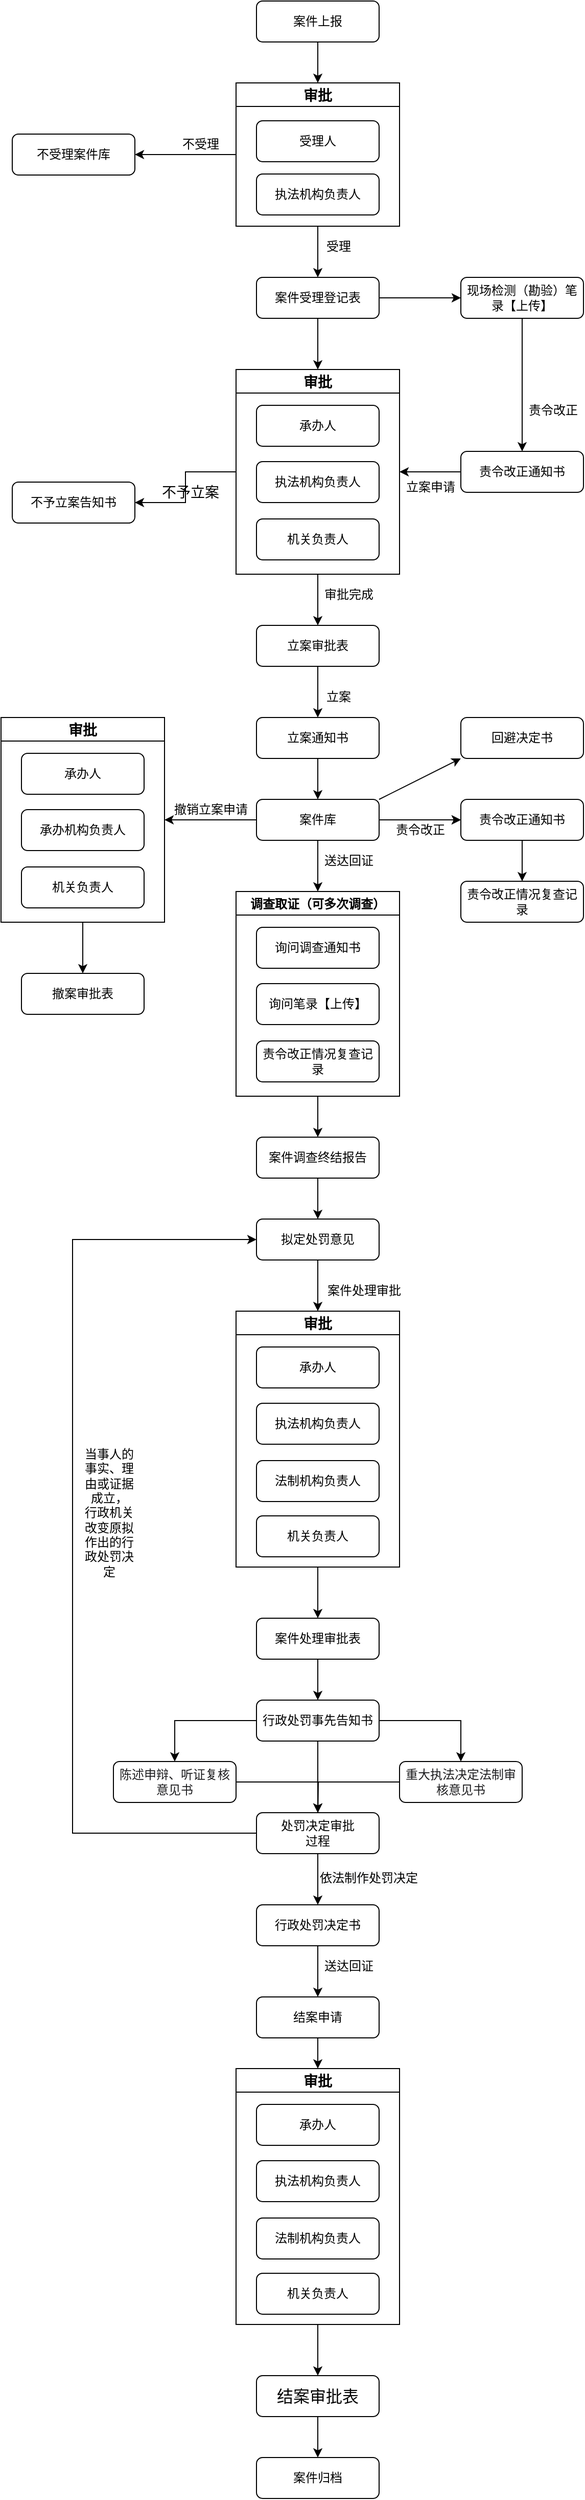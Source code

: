 <mxfile version="20.0.1" type="github">
  <diagram id="AYT4Q2zciEqor3gPtoe8" name="第 1 页">
    <mxGraphModel dx="595" dy="762" grid="1" gridSize="10" guides="1" tooltips="1" connect="1" arrows="1" fold="1" page="1" pageScale="1" pageWidth="827" pageHeight="1169" math="0" shadow="0">
      <root>
        <mxCell id="0" />
        <mxCell id="1" parent="0" />
        <mxCell id="3ToZKMEG0U51xlBFQ3Zl-1" style="edgeStyle=orthogonalEdgeStyle;rounded=0;orthogonalLoop=1;jettySize=auto;html=1;exitX=0.5;exitY=1;exitDx=0;exitDy=0;entryX=0.5;entryY=0;entryDx=0;entryDy=0;fontSize=14;" edge="1" parent="1" source="3ToZKMEG0U51xlBFQ3Zl-2" target="3ToZKMEG0U51xlBFQ3Zl-14">
          <mxGeometry relative="1" as="geometry" />
        </mxCell>
        <mxCell id="3ToZKMEG0U51xlBFQ3Zl-2" value="案件上报" style="rounded=1;whiteSpace=wrap;html=1;fontSize=12;glass=0;strokeWidth=1;shadow=0;" vertex="1" parent="1">
          <mxGeometry x="1250" y="120" width="120" height="40" as="geometry" />
        </mxCell>
        <mxCell id="3ToZKMEG0U51xlBFQ3Zl-3" value="" style="edgeStyle=orthogonalEdgeStyle;rounded=0;orthogonalLoop=1;jettySize=auto;html=1;fontFamily=Helvetica;fontSize=12;fontColor=default;" edge="1" parent="1" source="3ToZKMEG0U51xlBFQ3Zl-5" target="3ToZKMEG0U51xlBFQ3Zl-52">
          <mxGeometry relative="1" as="geometry" />
        </mxCell>
        <mxCell id="3ToZKMEG0U51xlBFQ3Zl-4" style="edgeStyle=orthogonalEdgeStyle;rounded=0;orthogonalLoop=1;jettySize=auto;html=1;entryX=0.5;entryY=0;entryDx=0;entryDy=0;fontFamily=Helvetica;fontSize=12;fontColor=default;" edge="1" parent="1" source="3ToZKMEG0U51xlBFQ3Zl-5" target="3ToZKMEG0U51xlBFQ3Zl-22">
          <mxGeometry relative="1" as="geometry" />
        </mxCell>
        <mxCell id="3ToZKMEG0U51xlBFQ3Zl-5" value="案件受理登记表" style="rounded=1;whiteSpace=wrap;html=1;fontSize=12;glass=0;strokeWidth=1;shadow=0;" vertex="1" parent="1">
          <mxGeometry x="1250" y="390" width="120" height="40" as="geometry" />
        </mxCell>
        <mxCell id="3ToZKMEG0U51xlBFQ3Zl-6" value="" style="edgeStyle=orthogonalEdgeStyle;rounded=0;orthogonalLoop=1;jettySize=auto;html=1;fontSize=14;" edge="1" parent="1" source="3ToZKMEG0U51xlBFQ3Zl-7" target="3ToZKMEG0U51xlBFQ3Zl-9">
          <mxGeometry relative="1" as="geometry" />
        </mxCell>
        <mxCell id="3ToZKMEG0U51xlBFQ3Zl-7" value="立案审批表" style="rounded=1;whiteSpace=wrap;html=1;fontSize=12;glass=0;strokeWidth=1;shadow=0;" vertex="1" parent="1">
          <mxGeometry x="1250" y="730" width="120" height="40" as="geometry" />
        </mxCell>
        <mxCell id="3ToZKMEG0U51xlBFQ3Zl-8" value="" style="edgeStyle=orthogonalEdgeStyle;rounded=0;orthogonalLoop=1;jettySize=auto;html=1;fontFamily=Helvetica;fontSize=12;fontColor=default;" edge="1" parent="1" source="3ToZKMEG0U51xlBFQ3Zl-9" target="3ToZKMEG0U51xlBFQ3Zl-33">
          <mxGeometry relative="1" as="geometry" />
        </mxCell>
        <mxCell id="3ToZKMEG0U51xlBFQ3Zl-9" value="立案通知书" style="rounded=1;whiteSpace=wrap;html=1;fontSize=12;glass=0;strokeWidth=1;shadow=0;" vertex="1" parent="1">
          <mxGeometry x="1250" y="820" width="120" height="40" as="geometry" />
        </mxCell>
        <mxCell id="3ToZKMEG0U51xlBFQ3Zl-10" value="不予立案告知书" style="rounded=1;whiteSpace=wrap;html=1;fontSize=12;glass=0;strokeWidth=1;shadow=0;" vertex="1" parent="1">
          <mxGeometry x="1011" y="590" width="120" height="40" as="geometry" />
        </mxCell>
        <mxCell id="3ToZKMEG0U51xlBFQ3Zl-11" value="不予立案" style="text;html=1;align=center;verticalAlign=middle;resizable=0;points=[];autosize=1;strokeColor=none;fillColor=none;fontSize=14;" vertex="1" parent="1">
          <mxGeometry x="1150" y="590" width="70" height="20" as="geometry" />
        </mxCell>
        <mxCell id="3ToZKMEG0U51xlBFQ3Zl-12" value="" style="edgeStyle=orthogonalEdgeStyle;rounded=0;orthogonalLoop=1;jettySize=auto;html=1;fontFamily=Helvetica;fontSize=12;fontColor=default;entryX=1;entryY=0.5;entryDx=0;entryDy=0;" edge="1" parent="1" source="3ToZKMEG0U51xlBFQ3Zl-14" target="3ToZKMEG0U51xlBFQ3Zl-18">
          <mxGeometry relative="1" as="geometry">
            <mxPoint x="1090" y="320" as="targetPoint" />
          </mxGeometry>
        </mxCell>
        <mxCell id="3ToZKMEG0U51xlBFQ3Zl-13" style="edgeStyle=orthogonalEdgeStyle;rounded=0;orthogonalLoop=1;jettySize=auto;html=1;exitX=0.5;exitY=1;exitDx=0;exitDy=0;fontFamily=Helvetica;fontSize=12;fontColor=default;" edge="1" parent="1" source="3ToZKMEG0U51xlBFQ3Zl-14" target="3ToZKMEG0U51xlBFQ3Zl-5">
          <mxGeometry relative="1" as="geometry" />
        </mxCell>
        <mxCell id="3ToZKMEG0U51xlBFQ3Zl-14" value="审批" style="swimlane;fontSize=14;" vertex="1" parent="1">
          <mxGeometry x="1230" y="200" width="160" height="140" as="geometry" />
        </mxCell>
        <mxCell id="3ToZKMEG0U51xlBFQ3Zl-15" value="受理人" style="rounded=1;whiteSpace=wrap;html=1;fontSize=12;glass=0;strokeWidth=1;shadow=0;" vertex="1" parent="3ToZKMEG0U51xlBFQ3Zl-14">
          <mxGeometry x="20" y="37" width="120" height="40" as="geometry" />
        </mxCell>
        <mxCell id="3ToZKMEG0U51xlBFQ3Zl-16" value="执法机构负责人" style="rounded=1;whiteSpace=wrap;html=1;fontSize=12;glass=0;strokeWidth=1;shadow=0;" vertex="1" parent="3ToZKMEG0U51xlBFQ3Zl-14">
          <mxGeometry x="20" y="89" width="120" height="40" as="geometry" />
        </mxCell>
        <mxCell id="3ToZKMEG0U51xlBFQ3Zl-17" value="不受理" style="text;html=1;align=center;verticalAlign=middle;resizable=0;points=[];autosize=1;strokeColor=none;fillColor=none;fontSize=12;fontFamily=Helvetica;fontColor=default;" vertex="1" parent="1">
          <mxGeometry x="1170" y="250" width="50" height="20" as="geometry" />
        </mxCell>
        <mxCell id="3ToZKMEG0U51xlBFQ3Zl-18" value="不受理案件库" style="rounded=1;whiteSpace=wrap;html=1;fontSize=12;glass=0;strokeWidth=1;shadow=0;" vertex="1" parent="1">
          <mxGeometry x="1011" y="250" width="120" height="40" as="geometry" />
        </mxCell>
        <mxCell id="3ToZKMEG0U51xlBFQ3Zl-19" value="受理" style="text;html=1;align=center;verticalAlign=middle;resizable=0;points=[];autosize=1;strokeColor=none;fillColor=none;fontSize=12;fontFamily=Helvetica;fontColor=default;" vertex="1" parent="1">
          <mxGeometry x="1310" y="350" width="40" height="20" as="geometry" />
        </mxCell>
        <mxCell id="3ToZKMEG0U51xlBFQ3Zl-20" style="edgeStyle=orthogonalEdgeStyle;rounded=0;orthogonalLoop=1;jettySize=auto;html=1;exitX=0.5;exitY=1;exitDx=0;exitDy=0;fontFamily=Helvetica;fontSize=12;fontColor=default;" edge="1" parent="1" source="3ToZKMEG0U51xlBFQ3Zl-22" target="3ToZKMEG0U51xlBFQ3Zl-7">
          <mxGeometry relative="1" as="geometry" />
        </mxCell>
        <mxCell id="3ToZKMEG0U51xlBFQ3Zl-21" style="edgeStyle=orthogonalEdgeStyle;rounded=0;orthogonalLoop=1;jettySize=auto;html=1;exitX=0;exitY=0.5;exitDx=0;exitDy=0;fontFamily=Helvetica;fontSize=12;fontColor=default;" edge="1" parent="1" source="3ToZKMEG0U51xlBFQ3Zl-22" target="3ToZKMEG0U51xlBFQ3Zl-10">
          <mxGeometry relative="1" as="geometry" />
        </mxCell>
        <mxCell id="3ToZKMEG0U51xlBFQ3Zl-22" value="审批" style="swimlane;fontSize=14;" vertex="1" parent="1">
          <mxGeometry x="1230" y="480" width="160" height="200" as="geometry" />
        </mxCell>
        <mxCell id="3ToZKMEG0U51xlBFQ3Zl-23" value="承办人" style="rounded=1;whiteSpace=wrap;html=1;fontSize=12;glass=0;strokeWidth=1;shadow=0;" vertex="1" parent="3ToZKMEG0U51xlBFQ3Zl-22">
          <mxGeometry x="20" y="35" width="120" height="40" as="geometry" />
        </mxCell>
        <mxCell id="3ToZKMEG0U51xlBFQ3Zl-24" value="执法机构负责人" style="rounded=1;whiteSpace=wrap;html=1;fontSize=12;glass=0;strokeWidth=1;shadow=0;" vertex="1" parent="3ToZKMEG0U51xlBFQ3Zl-22">
          <mxGeometry x="20" y="90" width="120" height="40" as="geometry" />
        </mxCell>
        <mxCell id="3ToZKMEG0U51xlBFQ3Zl-25" value="机关负责人" style="rounded=1;whiteSpace=wrap;html=1;fontSize=12;glass=0;strokeWidth=1;shadow=0;" vertex="1" parent="3ToZKMEG0U51xlBFQ3Zl-22">
          <mxGeometry x="20" y="146" width="120" height="40" as="geometry" />
        </mxCell>
        <mxCell id="3ToZKMEG0U51xlBFQ3Zl-26" value="立案申请" style="text;html=1;align=center;verticalAlign=middle;resizable=0;points=[];autosize=1;strokeColor=none;fillColor=none;fontSize=12;fontFamily=Helvetica;fontColor=default;" vertex="1" parent="1">
          <mxGeometry x="1390" y="585" width="60" height="20" as="geometry" />
        </mxCell>
        <mxCell id="3ToZKMEG0U51xlBFQ3Zl-27" value="立案" style="text;html=1;align=center;verticalAlign=middle;resizable=0;points=[];autosize=1;strokeColor=none;fillColor=none;fontSize=12;fontFamily=Helvetica;fontColor=default;" vertex="1" parent="1">
          <mxGeometry x="1310" y="790" width="40" height="20" as="geometry" />
        </mxCell>
        <mxCell id="3ToZKMEG0U51xlBFQ3Zl-28" value="" style="edgeStyle=orthogonalEdgeStyle;rounded=0;orthogonalLoop=1;jettySize=auto;html=1;fontFamily=Helvetica;fontSize=12;fontColor=default;entryX=0.5;entryY=0;entryDx=0;entryDy=0;" edge="1" parent="1" source="3ToZKMEG0U51xlBFQ3Zl-33" target="3ToZKMEG0U51xlBFQ3Zl-42">
          <mxGeometry relative="1" as="geometry">
            <mxPoint x="1310" y="1100" as="targetPoint" />
          </mxGeometry>
        </mxCell>
        <mxCell id="3ToZKMEG0U51xlBFQ3Zl-30" value="" style="edgeStyle=orthogonalEdgeStyle;rounded=0;orthogonalLoop=1;jettySize=auto;html=1;fontFamily=Helvetica;fontSize=12;fontColor=default;" edge="1" parent="1" source="3ToZKMEG0U51xlBFQ3Zl-33" target="3ToZKMEG0U51xlBFQ3Zl-47">
          <mxGeometry relative="1" as="geometry" />
        </mxCell>
        <mxCell id="3ToZKMEG0U51xlBFQ3Zl-31" value="" style="edgeStyle=orthogonalEdgeStyle;rounded=0;orthogonalLoop=1;jettySize=auto;html=1;fontFamily=Helvetica;fontSize=12;fontColor=default;" edge="1" parent="1" source="3ToZKMEG0U51xlBFQ3Zl-33" target="3ToZKMEG0U51xlBFQ3Zl-47">
          <mxGeometry relative="1" as="geometry" />
        </mxCell>
        <mxCell id="3ToZKMEG0U51xlBFQ3Zl-32" style="rounded=0;orthogonalLoop=1;jettySize=auto;html=1;exitX=1;exitY=0;exitDx=0;exitDy=0;entryX=0;entryY=1;entryDx=0;entryDy=0;fontFamily=Helvetica;fontSize=12;fontColor=default;" edge="1" parent="1" source="3ToZKMEG0U51xlBFQ3Zl-33" target="3ToZKMEG0U51xlBFQ3Zl-49">
          <mxGeometry relative="1" as="geometry" />
        </mxCell>
        <mxCell id="3ToZKMEG0U51xlBFQ3Zl-99" style="edgeStyle=orthogonalEdgeStyle;rounded=0;orthogonalLoop=1;jettySize=auto;html=1;entryX=1;entryY=0.5;entryDx=0;entryDy=0;" edge="1" parent="1" source="3ToZKMEG0U51xlBFQ3Zl-33" target="3ToZKMEG0U51xlBFQ3Zl-36">
          <mxGeometry relative="1" as="geometry" />
        </mxCell>
        <mxCell id="3ToZKMEG0U51xlBFQ3Zl-33" value="案件库" style="rounded=1;whiteSpace=wrap;html=1;fontSize=12;glass=0;strokeWidth=1;shadow=0;" vertex="1" parent="1">
          <mxGeometry x="1250" y="900" width="120" height="40" as="geometry" />
        </mxCell>
        <mxCell id="3ToZKMEG0U51xlBFQ3Zl-34" value="撤案审批表" style="rounded=1;whiteSpace=wrap;html=1;fontSize=12;glass=0;strokeWidth=1;shadow=0;" vertex="1" parent="1">
          <mxGeometry x="1020" y="1070" width="120" height="40" as="geometry" />
        </mxCell>
        <mxCell id="3ToZKMEG0U51xlBFQ3Zl-35" style="edgeStyle=orthogonalEdgeStyle;rounded=0;orthogonalLoop=1;jettySize=auto;html=1;fontFamily=Helvetica;fontSize=12;fontColor=default;" edge="1" parent="1" source="3ToZKMEG0U51xlBFQ3Zl-36" target="3ToZKMEG0U51xlBFQ3Zl-34">
          <mxGeometry relative="1" as="geometry" />
        </mxCell>
        <mxCell id="3ToZKMEG0U51xlBFQ3Zl-36" value="审批" style="swimlane;fontSize=14;" vertex="1" parent="1">
          <mxGeometry x="1000" y="820" width="160" height="200" as="geometry" />
        </mxCell>
        <mxCell id="3ToZKMEG0U51xlBFQ3Zl-37" value="承办人" style="rounded=1;whiteSpace=wrap;html=1;fontSize=12;glass=0;strokeWidth=1;shadow=0;" vertex="1" parent="3ToZKMEG0U51xlBFQ3Zl-36">
          <mxGeometry x="20" y="35" width="120" height="40" as="geometry" />
        </mxCell>
        <mxCell id="3ToZKMEG0U51xlBFQ3Zl-38" value="承办机构负责人" style="rounded=1;whiteSpace=wrap;html=1;fontSize=12;glass=0;strokeWidth=1;shadow=0;" vertex="1" parent="3ToZKMEG0U51xlBFQ3Zl-36">
          <mxGeometry x="20" y="90" width="120" height="40" as="geometry" />
        </mxCell>
        <mxCell id="3ToZKMEG0U51xlBFQ3Zl-39" value="机关负责人" style="rounded=1;whiteSpace=wrap;html=1;fontSize=12;glass=0;strokeWidth=1;shadow=0;" vertex="1" parent="3ToZKMEG0U51xlBFQ3Zl-36">
          <mxGeometry x="20" y="146" width="120" height="40" as="geometry" />
        </mxCell>
        <mxCell id="3ToZKMEG0U51xlBFQ3Zl-40" value="撤销立案申请" style="text;html=1;align=center;verticalAlign=middle;resizable=0;points=[];autosize=1;strokeColor=none;fillColor=none;fontSize=12;fontFamily=Helvetica;fontColor=default;" vertex="1" parent="1">
          <mxGeometry x="1160" y="900" width="90" height="20" as="geometry" />
        </mxCell>
        <mxCell id="3ToZKMEG0U51xlBFQ3Zl-41" style="edgeStyle=orthogonalEdgeStyle;rounded=0;orthogonalLoop=1;jettySize=auto;html=1;fontFamily=Helvetica;fontSize=12;fontColor=default;" edge="1" parent="1" source="3ToZKMEG0U51xlBFQ3Zl-42" target="3ToZKMEG0U51xlBFQ3Zl-59">
          <mxGeometry relative="1" as="geometry" />
        </mxCell>
        <mxCell id="3ToZKMEG0U51xlBFQ3Zl-42" value="调查取证（可多次调查）" style="swimlane;fontSize=12;" vertex="1" parent="1">
          <mxGeometry x="1230" y="990" width="160" height="200" as="geometry" />
        </mxCell>
        <mxCell id="3ToZKMEG0U51xlBFQ3Zl-43" value="询问调查通知书" style="rounded=1;whiteSpace=wrap;html=1;fontSize=12;glass=0;strokeWidth=1;shadow=0;" vertex="1" parent="3ToZKMEG0U51xlBFQ3Zl-42">
          <mxGeometry x="20" y="35" width="120" height="40" as="geometry" />
        </mxCell>
        <mxCell id="3ToZKMEG0U51xlBFQ3Zl-44" value="询问笔录【上传】" style="rounded=1;whiteSpace=wrap;html=1;fontSize=12;glass=0;strokeWidth=1;shadow=0;" vertex="1" parent="3ToZKMEG0U51xlBFQ3Zl-42">
          <mxGeometry x="20" y="90" width="120" height="40" as="geometry" />
        </mxCell>
        <mxCell id="3ToZKMEG0U51xlBFQ3Zl-45" value="责令改正情况复查记录" style="rounded=1;whiteSpace=wrap;html=1;fontSize=12;glass=0;strokeWidth=1;shadow=0;" vertex="1" parent="3ToZKMEG0U51xlBFQ3Zl-42">
          <mxGeometry x="20" y="146" width="120" height="40" as="geometry" />
        </mxCell>
        <mxCell id="3ToZKMEG0U51xlBFQ3Zl-46" value="" style="edgeStyle=orthogonalEdgeStyle;rounded=0;orthogonalLoop=1;jettySize=auto;html=1;fontFamily=Helvetica;fontSize=12;fontColor=default;" edge="1" parent="1" source="3ToZKMEG0U51xlBFQ3Zl-47" target="3ToZKMEG0U51xlBFQ3Zl-48">
          <mxGeometry relative="1" as="geometry" />
        </mxCell>
        <mxCell id="3ToZKMEG0U51xlBFQ3Zl-47" value="责令改正通知书" style="rounded=1;whiteSpace=wrap;html=1;fontSize=12;glass=0;strokeWidth=1;shadow=0;" vertex="1" parent="1">
          <mxGeometry x="1450" y="900" width="120" height="40" as="geometry" />
        </mxCell>
        <mxCell id="3ToZKMEG0U51xlBFQ3Zl-48" value="责令改正情况复查记录" style="rounded=1;whiteSpace=wrap;html=1;fontSize=12;glass=0;strokeWidth=1;shadow=0;" vertex="1" parent="1">
          <mxGeometry x="1450" y="980" width="120" height="40" as="geometry" />
        </mxCell>
        <mxCell id="3ToZKMEG0U51xlBFQ3Zl-49" value="回避决定书" style="rounded=1;whiteSpace=wrap;html=1;fontSize=12;glass=0;strokeWidth=1;shadow=0;" vertex="1" parent="1">
          <mxGeometry x="1450" y="820" width="120" height="40" as="geometry" />
        </mxCell>
        <mxCell id="3ToZKMEG0U51xlBFQ3Zl-50" value="责令改正" style="text;html=1;align=center;verticalAlign=middle;resizable=0;points=[];autosize=1;strokeColor=none;fillColor=none;fontSize=12;fontFamily=Helvetica;fontColor=default;" vertex="1" parent="1">
          <mxGeometry x="1380" y="920" width="60" height="20" as="geometry" />
        </mxCell>
        <mxCell id="3ToZKMEG0U51xlBFQ3Zl-51" style="edgeStyle=orthogonalEdgeStyle;rounded=0;orthogonalLoop=1;jettySize=auto;html=1;entryX=0.5;entryY=0;entryDx=0;entryDy=0;fontFamily=Helvetica;fontSize=12;fontColor=default;" edge="1" parent="1" source="3ToZKMEG0U51xlBFQ3Zl-52" target="3ToZKMEG0U51xlBFQ3Zl-54">
          <mxGeometry relative="1" as="geometry" />
        </mxCell>
        <mxCell id="3ToZKMEG0U51xlBFQ3Zl-52" value="现场检测（勘验）笔录【上传】" style="rounded=1;whiteSpace=wrap;html=1;fontSize=12;glass=0;strokeWidth=1;shadow=0;" vertex="1" parent="1">
          <mxGeometry x="1450" y="390" width="120" height="40" as="geometry" />
        </mxCell>
        <mxCell id="3ToZKMEG0U51xlBFQ3Zl-53" style="edgeStyle=orthogonalEdgeStyle;rounded=0;orthogonalLoop=1;jettySize=auto;html=1;entryX=1;entryY=0.5;entryDx=0;entryDy=0;fontFamily=Helvetica;fontSize=12;fontColor=default;" edge="1" parent="1" source="3ToZKMEG0U51xlBFQ3Zl-54" target="3ToZKMEG0U51xlBFQ3Zl-22">
          <mxGeometry relative="1" as="geometry" />
        </mxCell>
        <mxCell id="3ToZKMEG0U51xlBFQ3Zl-54" value="责令改正通知书" style="rounded=1;whiteSpace=wrap;html=1;fontSize=12;glass=0;strokeWidth=1;shadow=0;" vertex="1" parent="1">
          <mxGeometry x="1450" y="560" width="120" height="40" as="geometry" />
        </mxCell>
        <mxCell id="3ToZKMEG0U51xlBFQ3Zl-55" value="责令改正" style="text;html=1;align=center;verticalAlign=middle;resizable=0;points=[];autosize=1;strokeColor=none;fillColor=none;fontSize=12;fontFamily=Helvetica;fontColor=default;" vertex="1" parent="1">
          <mxGeometry x="1510" y="510" width="60" height="20" as="geometry" />
        </mxCell>
        <mxCell id="3ToZKMEG0U51xlBFQ3Zl-56" value="审批完成" style="text;html=1;align=center;verticalAlign=middle;resizable=0;points=[];autosize=1;strokeColor=none;fillColor=none;fontSize=12;fontFamily=Helvetica;fontColor=default;" vertex="1" parent="1">
          <mxGeometry x="1310" y="690" width="60" height="20" as="geometry" />
        </mxCell>
        <mxCell id="3ToZKMEG0U51xlBFQ3Zl-57" value="送达回证" style="text;html=1;align=center;verticalAlign=middle;resizable=0;points=[];autosize=1;strokeColor=none;fillColor=none;fontSize=12;fontFamily=Helvetica;fontColor=default;" vertex="1" parent="1">
          <mxGeometry x="1310" y="950" width="60" height="20" as="geometry" />
        </mxCell>
        <mxCell id="3ToZKMEG0U51xlBFQ3Zl-58" value="" style="edgeStyle=orthogonalEdgeStyle;rounded=0;orthogonalLoop=1;jettySize=auto;html=1;fontFamily=Helvetica;fontSize=12;fontColor=default;" edge="1" parent="1" source="3ToZKMEG0U51xlBFQ3Zl-59" target="3ToZKMEG0U51xlBFQ3Zl-61">
          <mxGeometry relative="1" as="geometry" />
        </mxCell>
        <mxCell id="3ToZKMEG0U51xlBFQ3Zl-59" value="案件调查终结报告" style="rounded=1;whiteSpace=wrap;html=1;fontSize=12;glass=0;strokeWidth=1;shadow=0;" vertex="1" parent="1">
          <mxGeometry x="1250" y="1230" width="120" height="40" as="geometry" />
        </mxCell>
        <mxCell id="3ToZKMEG0U51xlBFQ3Zl-60" value="" style="edgeStyle=orthogonalEdgeStyle;rounded=0;orthogonalLoop=1;jettySize=auto;html=1;fontFamily=Helvetica;fontSize=12;fontColor=default;entryX=0.5;entryY=0;entryDx=0;entryDy=0;" edge="1" parent="1" source="3ToZKMEG0U51xlBFQ3Zl-61" target="3ToZKMEG0U51xlBFQ3Zl-63">
          <mxGeometry relative="1" as="geometry">
            <mxPoint x="1310" y="1590" as="targetPoint" />
          </mxGeometry>
        </mxCell>
        <mxCell id="3ToZKMEG0U51xlBFQ3Zl-61" value="拟定处罚意见" style="rounded=1;whiteSpace=wrap;html=1;fontSize=12;glass=0;strokeWidth=1;shadow=0;" vertex="1" parent="1">
          <mxGeometry x="1250" y="1310" width="120" height="40" as="geometry" />
        </mxCell>
        <mxCell id="3ToZKMEG0U51xlBFQ3Zl-101" style="edgeStyle=orthogonalEdgeStyle;rounded=0;orthogonalLoop=1;jettySize=auto;html=1;entryX=0.5;entryY=0;entryDx=0;entryDy=0;" edge="1" parent="1" source="3ToZKMEG0U51xlBFQ3Zl-63" target="3ToZKMEG0U51xlBFQ3Zl-70">
          <mxGeometry relative="1" as="geometry" />
        </mxCell>
        <mxCell id="3ToZKMEG0U51xlBFQ3Zl-63" value="审批" style="swimlane;fontSize=14;" vertex="1" parent="1">
          <mxGeometry x="1230" y="1400" width="160" height="250" as="geometry" />
        </mxCell>
        <mxCell id="3ToZKMEG0U51xlBFQ3Zl-64" value="承办人" style="rounded=1;whiteSpace=wrap;html=1;fontSize=12;glass=0;strokeWidth=1;shadow=0;" vertex="1" parent="3ToZKMEG0U51xlBFQ3Zl-63">
          <mxGeometry x="20" y="35" width="120" height="40" as="geometry" />
        </mxCell>
        <mxCell id="3ToZKMEG0U51xlBFQ3Zl-65" value="执法机构负责人" style="rounded=1;whiteSpace=wrap;html=1;fontSize=12;glass=0;strokeWidth=1;shadow=0;" vertex="1" parent="3ToZKMEG0U51xlBFQ3Zl-63">
          <mxGeometry x="20" y="90" width="120" height="40" as="geometry" />
        </mxCell>
        <mxCell id="3ToZKMEG0U51xlBFQ3Zl-66" value="法制机构负责人" style="rounded=1;whiteSpace=wrap;html=1;fontSize=12;glass=0;strokeWidth=1;shadow=0;" vertex="1" parent="3ToZKMEG0U51xlBFQ3Zl-63">
          <mxGeometry x="20" y="146" width="120" height="40" as="geometry" />
        </mxCell>
        <mxCell id="3ToZKMEG0U51xlBFQ3Zl-68" value="机关负责人" style="rounded=1;whiteSpace=wrap;html=1;fontSize=12;glass=0;strokeWidth=1;shadow=0;" vertex="1" parent="3ToZKMEG0U51xlBFQ3Zl-63">
          <mxGeometry x="20" y="200" width="120" height="40" as="geometry" />
        </mxCell>
        <mxCell id="3ToZKMEG0U51xlBFQ3Zl-67" value="案件处理审批" style="text;html=1;align=center;verticalAlign=middle;resizable=0;points=[];autosize=1;strokeColor=none;fillColor=none;fontSize=12;fontFamily=Helvetica;fontColor=default;" vertex="1" parent="1">
          <mxGeometry x="1310" y="1370" width="90" height="20" as="geometry" />
        </mxCell>
        <mxCell id="3ToZKMEG0U51xlBFQ3Zl-69" value="" style="edgeStyle=orthogonalEdgeStyle;rounded=0;orthogonalLoop=1;jettySize=auto;html=1;fontFamily=Helvetica;fontSize=12;fontColor=default;" edge="1" parent="1" source="3ToZKMEG0U51xlBFQ3Zl-70" target="3ToZKMEG0U51xlBFQ3Zl-74">
          <mxGeometry relative="1" as="geometry" />
        </mxCell>
        <mxCell id="3ToZKMEG0U51xlBFQ3Zl-70" value="案件处理审批表" style="rounded=1;whiteSpace=wrap;html=1;fontSize=12;glass=0;strokeWidth=1;shadow=0;" vertex="1" parent="1">
          <mxGeometry x="1250" y="1700" width="120" height="40" as="geometry" />
        </mxCell>
        <mxCell id="3ToZKMEG0U51xlBFQ3Zl-71" value="" style="edgeStyle=orthogonalEdgeStyle;rounded=0;orthogonalLoop=1;jettySize=auto;html=1;fontFamily=Helvetica;fontSize=12;fontColor=default;" edge="1" parent="1" source="3ToZKMEG0U51xlBFQ3Zl-74" target="3ToZKMEG0U51xlBFQ3Zl-81">
          <mxGeometry relative="1" as="geometry" />
        </mxCell>
        <mxCell id="3ToZKMEG0U51xlBFQ3Zl-72" style="edgeStyle=orthogonalEdgeStyle;rounded=0;orthogonalLoop=1;jettySize=auto;html=1;entryX=0.5;entryY=0;entryDx=0;entryDy=0;fontFamily=Helvetica;fontSize=12;fontColor=default;" edge="1" parent="1" source="3ToZKMEG0U51xlBFQ3Zl-74" target="3ToZKMEG0U51xlBFQ3Zl-77">
          <mxGeometry relative="1" as="geometry" />
        </mxCell>
        <mxCell id="3ToZKMEG0U51xlBFQ3Zl-73" style="edgeStyle=orthogonalEdgeStyle;rounded=0;orthogonalLoop=1;jettySize=auto;html=1;exitX=1;exitY=0.5;exitDx=0;exitDy=0;entryX=0.5;entryY=0;entryDx=0;entryDy=0;fontFamily=Helvetica;fontSize=12;fontColor=default;" edge="1" parent="1" source="3ToZKMEG0U51xlBFQ3Zl-74" target="3ToZKMEG0U51xlBFQ3Zl-79">
          <mxGeometry relative="1" as="geometry" />
        </mxCell>
        <mxCell id="3ToZKMEG0U51xlBFQ3Zl-74" value="行政处罚事先告知书" style="rounded=1;whiteSpace=wrap;html=1;fontSize=12;glass=0;strokeWidth=1;shadow=0;" vertex="1" parent="1">
          <mxGeometry x="1250" y="1780" width="120" height="40" as="geometry" />
        </mxCell>
        <mxCell id="3ToZKMEG0U51xlBFQ3Zl-75" style="edgeStyle=orthogonalEdgeStyle;rounded=0;orthogonalLoop=1;jettySize=auto;html=1;entryX=0.5;entryY=0;entryDx=0;entryDy=0;fontFamily=Helvetica;fontSize=12;fontColor=default;" edge="1" parent="1" source="3ToZKMEG0U51xlBFQ3Zl-77" target="3ToZKMEG0U51xlBFQ3Zl-81">
          <mxGeometry relative="1" as="geometry" />
        </mxCell>
        <mxCell id="3ToZKMEG0U51xlBFQ3Zl-76" style="edgeStyle=orthogonalEdgeStyle;rounded=0;orthogonalLoop=1;jettySize=auto;html=1;entryX=0;entryY=0.5;entryDx=0;entryDy=0;fontFamily=Helvetica;fontSize=12;fontColor=default;exitX=0;exitY=0.5;exitDx=0;exitDy=0;" edge="1" parent="1" source="3ToZKMEG0U51xlBFQ3Zl-81" target="3ToZKMEG0U51xlBFQ3Zl-61">
          <mxGeometry relative="1" as="geometry">
            <Array as="points">
              <mxPoint x="1070" y="1910" />
              <mxPoint x="1070" y="1330" />
            </Array>
          </mxGeometry>
        </mxCell>
        <mxCell id="3ToZKMEG0U51xlBFQ3Zl-77" value="&lt;span style=&quot;color: rgb(29, 29, 31); font-family: SourceSansPro, -apple-system, &amp;quot;PingFang SC&amp;quot;, &amp;quot;Apple Color Emoji&amp;quot;, BlinkMacSystemFont, Helvetica, Arial, &amp;quot;Segoe UI Emoji&amp;quot;, &amp;quot;Segoe UI Symbol&amp;quot;, &amp;quot;Microsoft YaHei&amp;quot;, 微软雅黑, 黑体, Heiti, sans-serif, SimSun, 宋体, serif; text-align: start; background-color: rgb(255, 255, 255);&quot;&gt;&lt;font style=&quot;font-size: 12px;&quot;&gt;陈述申辩、听证复核意见书&lt;/font&gt;&lt;/span&gt;" style="rounded=1;whiteSpace=wrap;html=1;fontSize=12;glass=0;strokeWidth=1;shadow=0;" vertex="1" parent="1">
          <mxGeometry x="1110" y="1840" width="120" height="40" as="geometry" />
        </mxCell>
        <mxCell id="3ToZKMEG0U51xlBFQ3Zl-78" style="edgeStyle=orthogonalEdgeStyle;rounded=0;orthogonalLoop=1;jettySize=auto;html=1;fontFamily=Helvetica;fontSize=12;fontColor=default;" edge="1" parent="1" source="3ToZKMEG0U51xlBFQ3Zl-79">
          <mxGeometry relative="1" as="geometry">
            <mxPoint x="1310" y="1900" as="targetPoint" />
          </mxGeometry>
        </mxCell>
        <mxCell id="3ToZKMEG0U51xlBFQ3Zl-79" value="&lt;span style=&quot;color: rgb(29, 29, 31); font-family: SourceSansPro, -apple-system, &amp;quot;PingFang SC&amp;quot;, &amp;quot;Apple Color Emoji&amp;quot;, BlinkMacSystemFont, Helvetica, Arial, &amp;quot;Segoe UI Emoji&amp;quot;, &amp;quot;Segoe UI Symbol&amp;quot;, &amp;quot;Microsoft YaHei&amp;quot;, 微软雅黑, 黑体, Heiti, sans-serif, SimSun, 宋体, serif; text-align: start; background-color: rgb(255, 255, 255);&quot;&gt;&lt;font style=&quot;font-size: 12px;&quot;&gt;重大执法决定法制审核意见书&lt;/font&gt;&lt;/span&gt;" style="rounded=1;whiteSpace=wrap;html=1;fontSize=12;glass=0;strokeWidth=1;shadow=0;" vertex="1" parent="1">
          <mxGeometry x="1390" y="1840" width="120" height="40" as="geometry" />
        </mxCell>
        <mxCell id="3ToZKMEG0U51xlBFQ3Zl-80" value="" style="edgeStyle=orthogonalEdgeStyle;rounded=0;orthogonalLoop=1;jettySize=auto;html=1;fontFamily=Helvetica;fontSize=12;fontColor=default;" edge="1" parent="1" source="3ToZKMEG0U51xlBFQ3Zl-81" target="3ToZKMEG0U51xlBFQ3Zl-83">
          <mxGeometry relative="1" as="geometry" />
        </mxCell>
        <mxCell id="3ToZKMEG0U51xlBFQ3Zl-81" value="处罚决定审批&lt;br&gt;过程" style="rounded=1;whiteSpace=wrap;html=1;fontSize=12;glass=0;strokeWidth=1;shadow=0;" vertex="1" parent="1">
          <mxGeometry x="1250" y="1890" width="120" height="40" as="geometry" />
        </mxCell>
        <mxCell id="3ToZKMEG0U51xlBFQ3Zl-82" value="" style="edgeStyle=orthogonalEdgeStyle;rounded=0;orthogonalLoop=1;jettySize=auto;html=1;fontFamily=Helvetica;fontSize=12;fontColor=default;" edge="1" parent="1" source="3ToZKMEG0U51xlBFQ3Zl-83" target="3ToZKMEG0U51xlBFQ3Zl-86">
          <mxGeometry relative="1" as="geometry" />
        </mxCell>
        <mxCell id="3ToZKMEG0U51xlBFQ3Zl-83" value="行政处罚决定书" style="rounded=1;whiteSpace=wrap;html=1;fontSize=12;glass=0;strokeWidth=1;shadow=0;" vertex="1" parent="1">
          <mxGeometry x="1250" y="1980" width="120" height="40" as="geometry" />
        </mxCell>
        <mxCell id="3ToZKMEG0U51xlBFQ3Zl-84" value="&lt;span style=&quot;color: rgb(0, 0, 0); font-family: Helvetica; font-size: 12px; font-style: normal; font-variant-ligatures: normal; font-variant-caps: normal; font-weight: 400; letter-spacing: normal; orphans: 2; text-align: center; text-indent: 0px; text-transform: none; widows: 2; word-spacing: 0px; -webkit-text-stroke-width: 0px; background-color: rgb(248, 249, 250); text-decoration-thickness: initial; text-decoration-style: initial; text-decoration-color: initial; float: none; display: inline !important;&quot;&gt;依法制作处罚决定&lt;/span&gt;" style="text;whiteSpace=wrap;html=1;fontSize=12;fontFamily=Helvetica;fontColor=default;" vertex="1" parent="1">
          <mxGeometry x="1310" y="1940" width="120" height="30" as="geometry" />
        </mxCell>
        <mxCell id="3ToZKMEG0U51xlBFQ3Zl-85" style="edgeStyle=orthogonalEdgeStyle;rounded=0;orthogonalLoop=1;jettySize=auto;html=1;entryX=0.5;entryY=0;entryDx=0;entryDy=0;fontFamily=Helvetica;fontSize=12;fontColor=default;" edge="1" parent="1" source="3ToZKMEG0U51xlBFQ3Zl-86" target="3ToZKMEG0U51xlBFQ3Zl-88">
          <mxGeometry relative="1" as="geometry" />
        </mxCell>
        <mxCell id="3ToZKMEG0U51xlBFQ3Zl-86" value="结案申请" style="rounded=1;whiteSpace=wrap;html=1;fontSize=12;glass=0;strokeWidth=1;shadow=0;" vertex="1" parent="1">
          <mxGeometry x="1250" y="2070" width="120" height="40" as="geometry" />
        </mxCell>
        <mxCell id="3ToZKMEG0U51xlBFQ3Zl-87" value="送达回证" style="text;html=1;align=center;verticalAlign=middle;resizable=0;points=[];autosize=1;strokeColor=none;fillColor=none;fontSize=12;fontFamily=Helvetica;fontColor=default;" vertex="1" parent="1">
          <mxGeometry x="1310" y="2030" width="60" height="20" as="geometry" />
        </mxCell>
        <mxCell id="3ToZKMEG0U51xlBFQ3Zl-102" style="edgeStyle=orthogonalEdgeStyle;rounded=0;orthogonalLoop=1;jettySize=auto;html=1;entryX=0.5;entryY=0;entryDx=0;entryDy=0;" edge="1" parent="1" source="3ToZKMEG0U51xlBFQ3Zl-88" target="3ToZKMEG0U51xlBFQ3Zl-94">
          <mxGeometry relative="1" as="geometry" />
        </mxCell>
        <mxCell id="3ToZKMEG0U51xlBFQ3Zl-88" value="审批" style="swimlane;fontSize=14;" vertex="1" parent="1">
          <mxGeometry x="1230" y="2140" width="160" height="250" as="geometry" />
        </mxCell>
        <mxCell id="3ToZKMEG0U51xlBFQ3Zl-89" value="承办人" style="rounded=1;whiteSpace=wrap;html=1;fontSize=12;glass=0;strokeWidth=1;shadow=0;" vertex="1" parent="3ToZKMEG0U51xlBFQ3Zl-88">
          <mxGeometry x="20" y="35" width="120" height="40" as="geometry" />
        </mxCell>
        <mxCell id="3ToZKMEG0U51xlBFQ3Zl-90" value="执法机构负责人" style="rounded=1;whiteSpace=wrap;html=1;fontSize=12;glass=0;strokeWidth=1;shadow=0;" vertex="1" parent="3ToZKMEG0U51xlBFQ3Zl-88">
          <mxGeometry x="20" y="90" width="120" height="40" as="geometry" />
        </mxCell>
        <mxCell id="3ToZKMEG0U51xlBFQ3Zl-91" value="法制机构负责人" style="rounded=1;whiteSpace=wrap;html=1;fontSize=12;glass=0;strokeWidth=1;shadow=0;" vertex="1" parent="3ToZKMEG0U51xlBFQ3Zl-88">
          <mxGeometry x="20" y="146" width="120" height="40" as="geometry" />
        </mxCell>
        <mxCell id="3ToZKMEG0U51xlBFQ3Zl-92" value="机关负责人" style="rounded=1;whiteSpace=wrap;html=1;fontSize=12;glass=0;strokeWidth=1;shadow=0;" vertex="1" parent="3ToZKMEG0U51xlBFQ3Zl-88">
          <mxGeometry x="20" y="200" width="120" height="40" as="geometry" />
        </mxCell>
        <mxCell id="3ToZKMEG0U51xlBFQ3Zl-93" value="" style="edgeStyle=orthogonalEdgeStyle;rounded=0;orthogonalLoop=1;jettySize=auto;html=1;fontFamily=Helvetica;fontSize=12;fontColor=default;" edge="1" parent="1" source="3ToZKMEG0U51xlBFQ3Zl-94" target="3ToZKMEG0U51xlBFQ3Zl-97">
          <mxGeometry relative="1" as="geometry" />
        </mxCell>
        <mxCell id="3ToZKMEG0U51xlBFQ3Zl-94" value="&lt;p class=&quot;MsoNormal&quot;&gt;&lt;span style=&quot;mso-spacerun:&#39;yes&#39;;font-family:Calibri;mso-fareast-font-family:宋体;&lt;br/&gt;mso-bidi-font-family:&#39;Times New Roman&#39;;font-size:12.0pt;mso-font-kerning:1.0pt;&quot;&gt;&lt;font face=&quot;宋体&quot;&gt;结案审批表&lt;/font&gt;&lt;/span&gt;&lt;/p&gt;" style="rounded=1;whiteSpace=wrap;html=1;fontSize=12;glass=0;strokeWidth=1;shadow=0;" vertex="1" parent="1">
          <mxGeometry x="1250" y="2440" width="120" height="40" as="geometry" />
        </mxCell>
        <mxCell id="3ToZKMEG0U51xlBFQ3Zl-96" value="&lt;span style=&quot;&quot;&gt;当事人的事实、理由或证据成立，&lt;/span&gt;&lt;br style=&quot;&quot;&gt;&lt;span style=&quot;&quot;&gt;行政机关改变原拟作出的行政处罚决定&lt;/span&gt;" style="text;html=1;strokeColor=none;fillColor=none;align=center;verticalAlign=middle;whiteSpace=wrap;rounded=0;shadow=0;glass=0;fontFamily=Helvetica;fontSize=12;fontColor=default;" vertex="1" parent="1">
          <mxGeometry x="1081" y="1480" width="50" height="234" as="geometry" />
        </mxCell>
        <mxCell id="3ToZKMEG0U51xlBFQ3Zl-97" value="&lt;p class=&quot;MsoNormal&quot;&gt;&lt;span&gt;&lt;font face=&quot;宋体&quot;&gt;案件归档&lt;/font&gt;&lt;/span&gt;&lt;/p&gt;" style="rounded=1;whiteSpace=wrap;html=1;fontSize=12;glass=0;strokeWidth=1;shadow=0;" vertex="1" parent="1">
          <mxGeometry x="1250" y="2520" width="120" height="40" as="geometry" />
        </mxCell>
      </root>
    </mxGraphModel>
  </diagram>
</mxfile>
